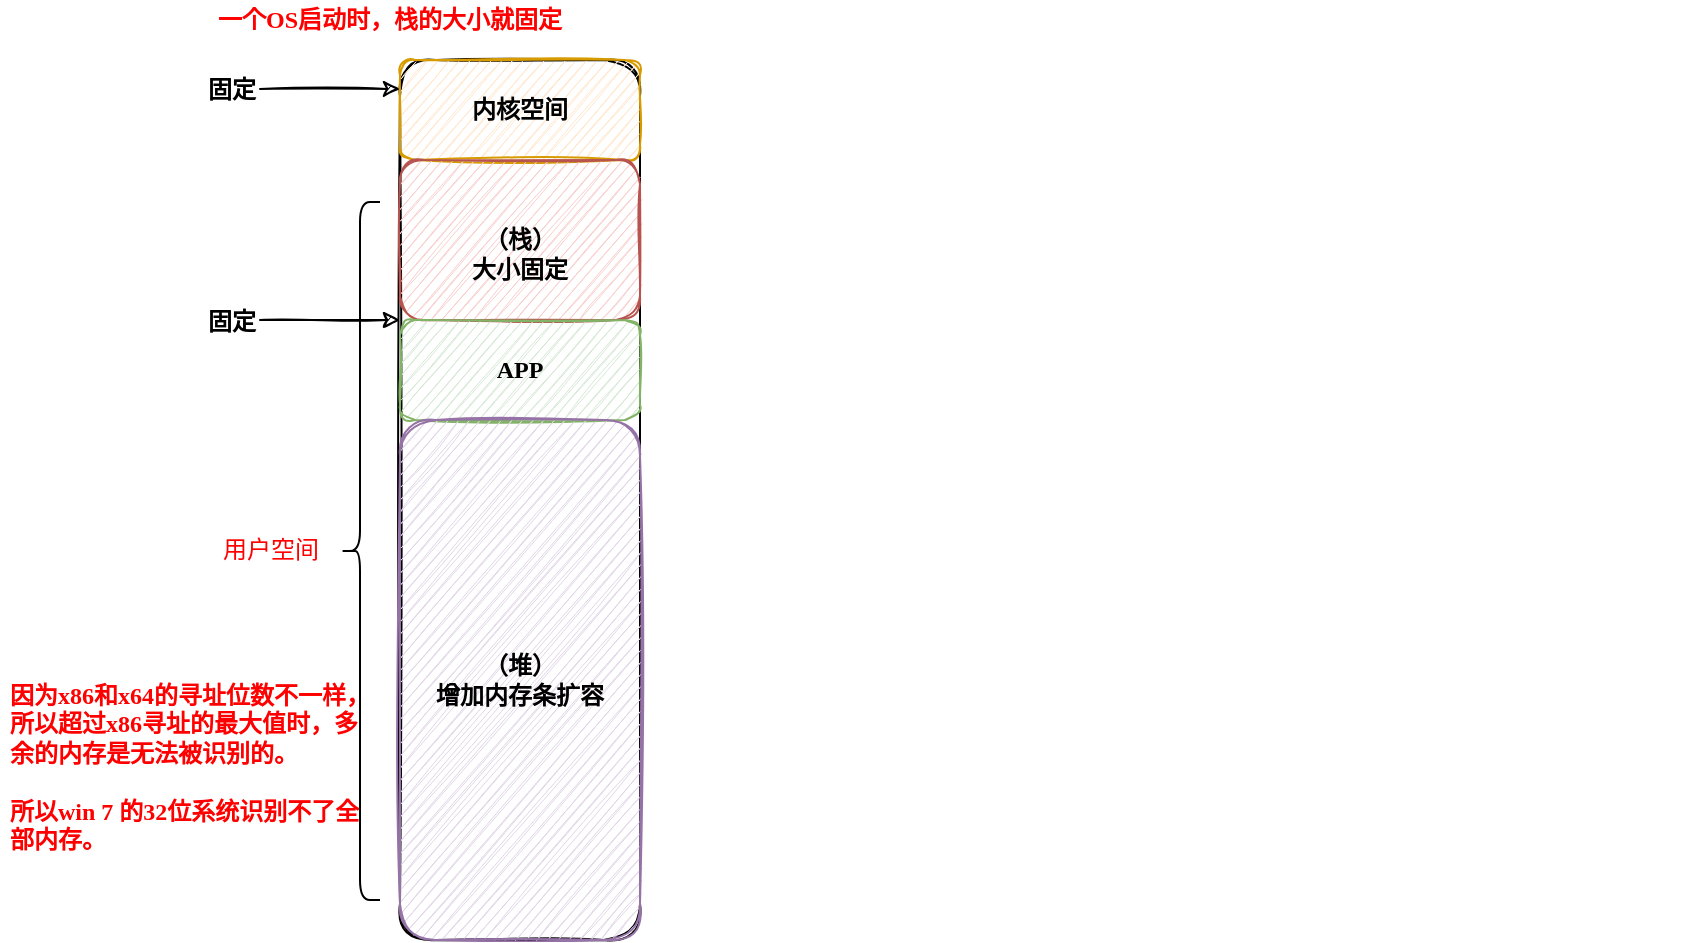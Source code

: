 <mxfile version="20.2.3" type="github">
  <diagram id="U1LVoXLxvBi8Ed-0ENzQ" name="第 1 页">
    <mxGraphModel dx="1422" dy="754" grid="1" gridSize="10" guides="1" tooltips="1" connect="1" arrows="1" fold="1" page="1" pageScale="1" pageWidth="827" pageHeight="1169" math="0" shadow="0">
      <root>
        <mxCell id="0" />
        <mxCell id="1" parent="0" />
        <mxCell id="MNq_9mxY0FYkvYf2XoQl-1" value="" style="rounded=1;whiteSpace=wrap;html=1;sketch=1;fontFamily=Comic Sans MS;fontStyle=1" vertex="1" parent="1">
          <mxGeometry x="290" y="180" width="120" height="440" as="geometry" />
        </mxCell>
        <mxCell id="MNq_9mxY0FYkvYf2XoQl-2" value="内核空间" style="rounded=1;whiteSpace=wrap;html=1;sketch=1;fillColor=#ffe6cc;strokeColor=#d79b00;fontFamily=Comic Sans MS;fontStyle=1" vertex="1" parent="1">
          <mxGeometry x="290" y="180" width="120" height="50" as="geometry" />
        </mxCell>
        <mxCell id="MNq_9mxY0FYkvYf2XoQl-3" value="&lt;br&gt;（栈）&lt;br&gt;大小固定" style="rounded=1;whiteSpace=wrap;html=1;sketch=1;fontFamily=Comic Sans MS;fontStyle=1;fillColor=#f8cecc;strokeColor=#b85450;" vertex="1" parent="1">
          <mxGeometry x="290" y="230" width="120" height="80" as="geometry" />
        </mxCell>
        <mxCell id="MNq_9mxY0FYkvYf2XoQl-4" value="APP" style="rounded=1;whiteSpace=wrap;html=1;sketch=1;fontFamily=Comic Sans MS;fontStyle=1;fillColor=#d5e8d4;strokeColor=#82b366;" vertex="1" parent="1">
          <mxGeometry x="290" y="310" width="120" height="50" as="geometry" />
        </mxCell>
        <mxCell id="MNq_9mxY0FYkvYf2XoQl-5" value="（堆）&lt;br&gt;增加内存条扩容" style="rounded=1;whiteSpace=wrap;html=1;sketch=1;fontFamily=Comic Sans MS;fontStyle=1;fillColor=#e1d5e7;strokeColor=#9673a6;" vertex="1" parent="1">
          <mxGeometry x="290" y="360" width="120" height="260" as="geometry" />
        </mxCell>
        <mxCell id="MNq_9mxY0FYkvYf2XoQl-6" value="" style="shape=image;verticalLabelPosition=bottom;labelBackgroundColor=default;verticalAlign=top;aspect=fixed;imageAspect=0;image=https://pic1.zhimg.com/v2-449604d2b17cfeb9f15354ebb5ca3158_r.jpg;" vertex="1" parent="1">
          <mxGeometry x="414" y="178" width="520" height="442" as="geometry" />
        </mxCell>
        <mxCell id="MNq_9mxY0FYkvYf2XoQl-8" value="" style="endArrow=classic;html=1;rounded=0;sketch=1;fontFamily=Comic Sans MS;fontStyle=1" edge="1" parent="1">
          <mxGeometry width="50" height="50" relative="1" as="geometry">
            <mxPoint x="220" y="310" as="sourcePoint" />
            <mxPoint x="290" y="310" as="targetPoint" />
          </mxGeometry>
        </mxCell>
        <mxCell id="MNq_9mxY0FYkvYf2XoQl-9" value="固定" style="text;html=1;strokeColor=none;fillColor=none;align=center;verticalAlign=middle;whiteSpace=wrap;rounded=0;sketch=1;fontFamily=Comic Sans MS;fontStyle=1" vertex="1" parent="1">
          <mxGeometry x="176" y="296" width="60" height="30" as="geometry" />
        </mxCell>
        <mxCell id="MNq_9mxY0FYkvYf2XoQl-10" value="一个OS启动时，栈的大小就固定" style="text;html=1;strokeColor=none;fillColor=none;align=center;verticalAlign=middle;whiteSpace=wrap;rounded=0;fontStyle=1;fontColor=#FF0000;sketch=1;fontFamily=Comic Sans MS;" vertex="1" parent="1">
          <mxGeometry x="160" y="150" width="250" height="20" as="geometry" />
        </mxCell>
        <mxCell id="MNq_9mxY0FYkvYf2XoQl-11" value="固定" style="text;html=1;strokeColor=none;fillColor=none;align=center;verticalAlign=middle;whiteSpace=wrap;rounded=0;sketch=1;fontFamily=Comic Sans MS;fontStyle=1" vertex="1" parent="1">
          <mxGeometry x="176" y="180" width="60" height="30" as="geometry" />
        </mxCell>
        <mxCell id="MNq_9mxY0FYkvYf2XoQl-12" value="" style="endArrow=classic;html=1;rounded=0;sketch=1;fontFamily=Comic Sans MS;fontStyle=1" edge="1" parent="1">
          <mxGeometry width="50" height="50" relative="1" as="geometry">
            <mxPoint x="220" y="194.5" as="sourcePoint" />
            <mxPoint x="290" y="194.5" as="targetPoint" />
          </mxGeometry>
        </mxCell>
        <mxCell id="MNq_9mxY0FYkvYf2XoQl-13" value="&lt;h1&gt;&lt;br&gt;&lt;/h1&gt;&lt;div&gt;因为x86和x64的寻址位数不一样，所以超过x86寻址的最大值时，多余的内存是无法被识别的。&lt;/div&gt;&lt;div&gt;&lt;br&gt;&lt;/div&gt;&lt;div&gt;所以win 7 的32位系统识别不了全部内存。&lt;/div&gt;" style="text;html=1;strokeColor=none;fillColor=none;spacing=5;spacingTop=-20;whiteSpace=wrap;overflow=hidden;rounded=0;fontFamily=Comic Sans MS;fontColor=#FF0000;fontStyle=1" vertex="1" parent="1">
          <mxGeometry x="90" y="440" width="190" height="150" as="geometry" />
        </mxCell>
        <mxCell id="MNq_9mxY0FYkvYf2XoQl-14" value="" style="shape=curlyBracket;whiteSpace=wrap;html=1;rounded=1;fontFamily=Comic Sans MS;fontColor=#FF0000;" vertex="1" parent="1">
          <mxGeometry x="260" y="251" width="20" height="349" as="geometry" />
        </mxCell>
        <mxCell id="MNq_9mxY0FYkvYf2XoQl-15" value="用户空间" style="text;html=1;align=center;verticalAlign=middle;resizable=0;points=[];autosize=1;strokeColor=none;fillColor=none;fontFamily=Comic Sans MS;fontColor=#FF0000;" vertex="1" parent="1">
          <mxGeometry x="190" y="410" width="70" height="30" as="geometry" />
        </mxCell>
      </root>
    </mxGraphModel>
  </diagram>
</mxfile>
